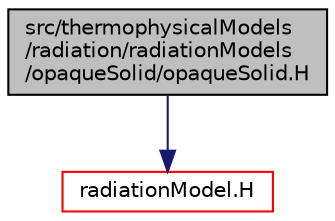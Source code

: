 digraph "src/thermophysicalModels/radiation/radiationModels/opaqueSolid/opaqueSolid.H"
{
  bgcolor="transparent";
  edge [fontname="Helvetica",fontsize="10",labelfontname="Helvetica",labelfontsize="10"];
  node [fontname="Helvetica",fontsize="10",shape=record];
  Node1 [label="src/thermophysicalModels\l/radiation/radiationModels\l/opaqueSolid/opaqueSolid.H",height=0.2,width=0.4,color="black", fillcolor="grey75", style="filled", fontcolor="black"];
  Node1 -> Node2 [color="midnightblue",fontsize="10",style="solid",fontname="Helvetica"];
  Node2 [label="radiationModel.H",height=0.2,width=0.4,color="red",URL="$a10127.html"];
}
